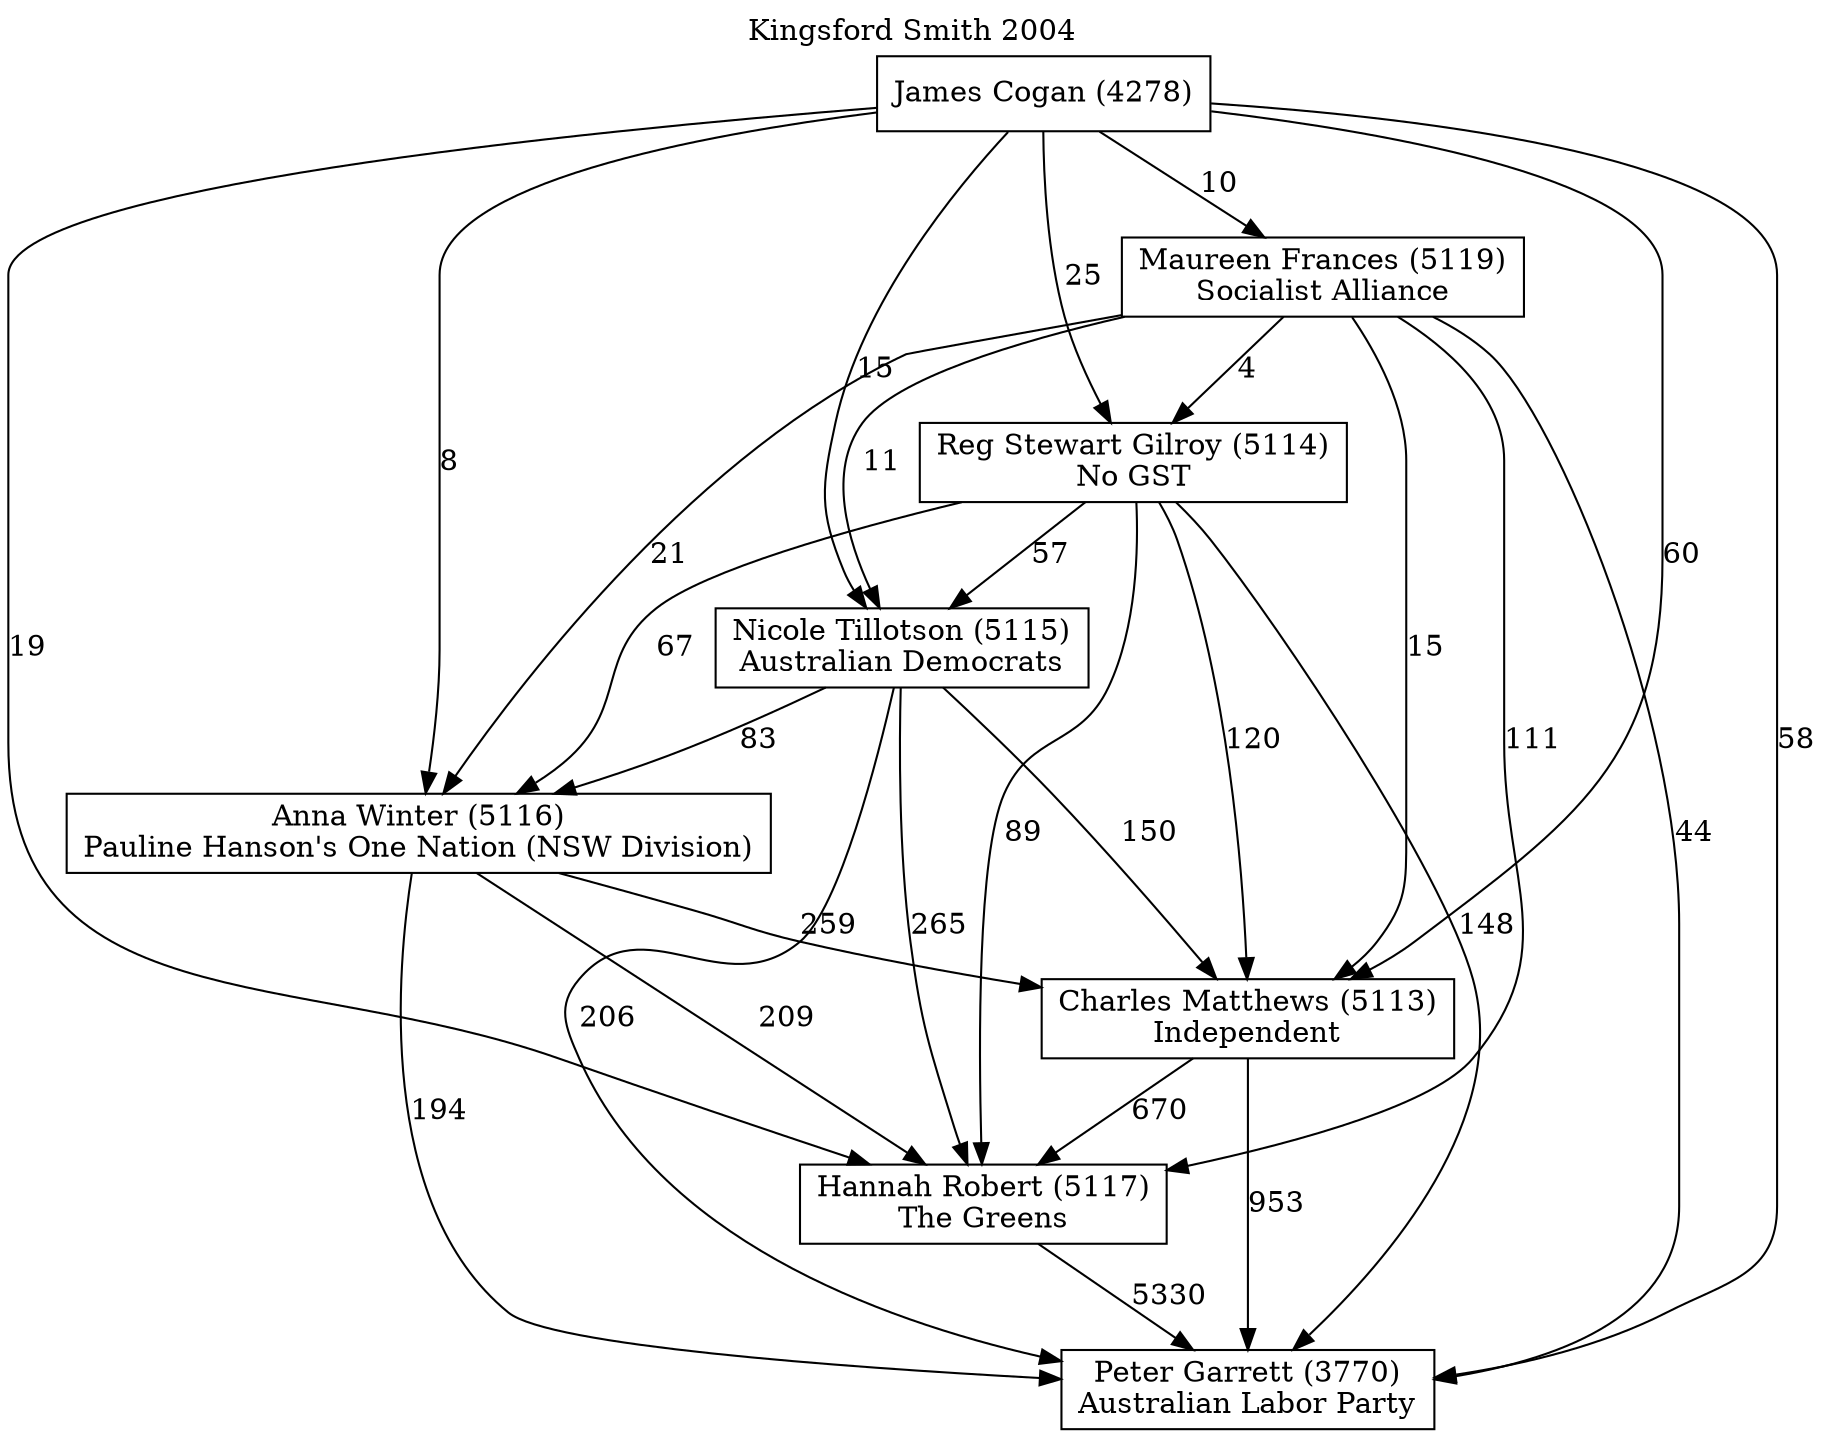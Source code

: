 // House preference flow
digraph "Peter Garrett (3770)_Kingsford Smith_2004" {
	graph [label="Kingsford Smith 2004" labelloc=t mclimit=10]
	node [shape=box]
	"Peter Garrett (3770)" [label="Peter Garrett (3770)
Australian Labor Party"]
	"Hannah Robert (5117)" [label="Hannah Robert (5117)
The Greens"]
	"Charles Matthews (5113)" [label="Charles Matthews (5113)
Independent"]
	"Anna Winter (5116)" [label="Anna Winter (5116)
Pauline Hanson's One Nation (NSW Division)"]
	"Nicole Tillotson (5115)" [label="Nicole Tillotson (5115)
Australian Democrats"]
	"Reg Stewart Gilroy (5114)" [label="Reg Stewart Gilroy (5114)
No GST"]
	"Maureen Frances (5119)" [label="Maureen Frances (5119)
Socialist Alliance"]
	"James Cogan (4278)" [label="James Cogan (4278)
"]
	"Hannah Robert (5117)" -> "Peter Garrett (3770)" [label=5330]
	"Charles Matthews (5113)" -> "Hannah Robert (5117)" [label=670]
	"Anna Winter (5116)" -> "Charles Matthews (5113)" [label=259]
	"Nicole Tillotson (5115)" -> "Anna Winter (5116)" [label=83]
	"Reg Stewart Gilroy (5114)" -> "Nicole Tillotson (5115)" [label=57]
	"Maureen Frances (5119)" -> "Reg Stewart Gilroy (5114)" [label=4]
	"James Cogan (4278)" -> "Maureen Frances (5119)" [label=10]
	"Charles Matthews (5113)" -> "Peter Garrett (3770)" [label=953]
	"Anna Winter (5116)" -> "Peter Garrett (3770)" [label=194]
	"Nicole Tillotson (5115)" -> "Peter Garrett (3770)" [label=206]
	"Reg Stewart Gilroy (5114)" -> "Peter Garrett (3770)" [label=148]
	"Maureen Frances (5119)" -> "Peter Garrett (3770)" [label=44]
	"James Cogan (4278)" -> "Peter Garrett (3770)" [label=58]
	"James Cogan (4278)" -> "Reg Stewart Gilroy (5114)" [label=25]
	"Maureen Frances (5119)" -> "Nicole Tillotson (5115)" [label=11]
	"James Cogan (4278)" -> "Nicole Tillotson (5115)" [label=15]
	"Reg Stewart Gilroy (5114)" -> "Anna Winter (5116)" [label=67]
	"Maureen Frances (5119)" -> "Anna Winter (5116)" [label=21]
	"James Cogan (4278)" -> "Anna Winter (5116)" [label=8]
	"Nicole Tillotson (5115)" -> "Charles Matthews (5113)" [label=150]
	"Reg Stewart Gilroy (5114)" -> "Charles Matthews (5113)" [label=120]
	"Maureen Frances (5119)" -> "Charles Matthews (5113)" [label=15]
	"James Cogan (4278)" -> "Charles Matthews (5113)" [label=60]
	"Anna Winter (5116)" -> "Hannah Robert (5117)" [label=209]
	"Nicole Tillotson (5115)" -> "Hannah Robert (5117)" [label=265]
	"Reg Stewart Gilroy (5114)" -> "Hannah Robert (5117)" [label=89]
	"Maureen Frances (5119)" -> "Hannah Robert (5117)" [label=111]
	"James Cogan (4278)" -> "Hannah Robert (5117)" [label=19]
}
